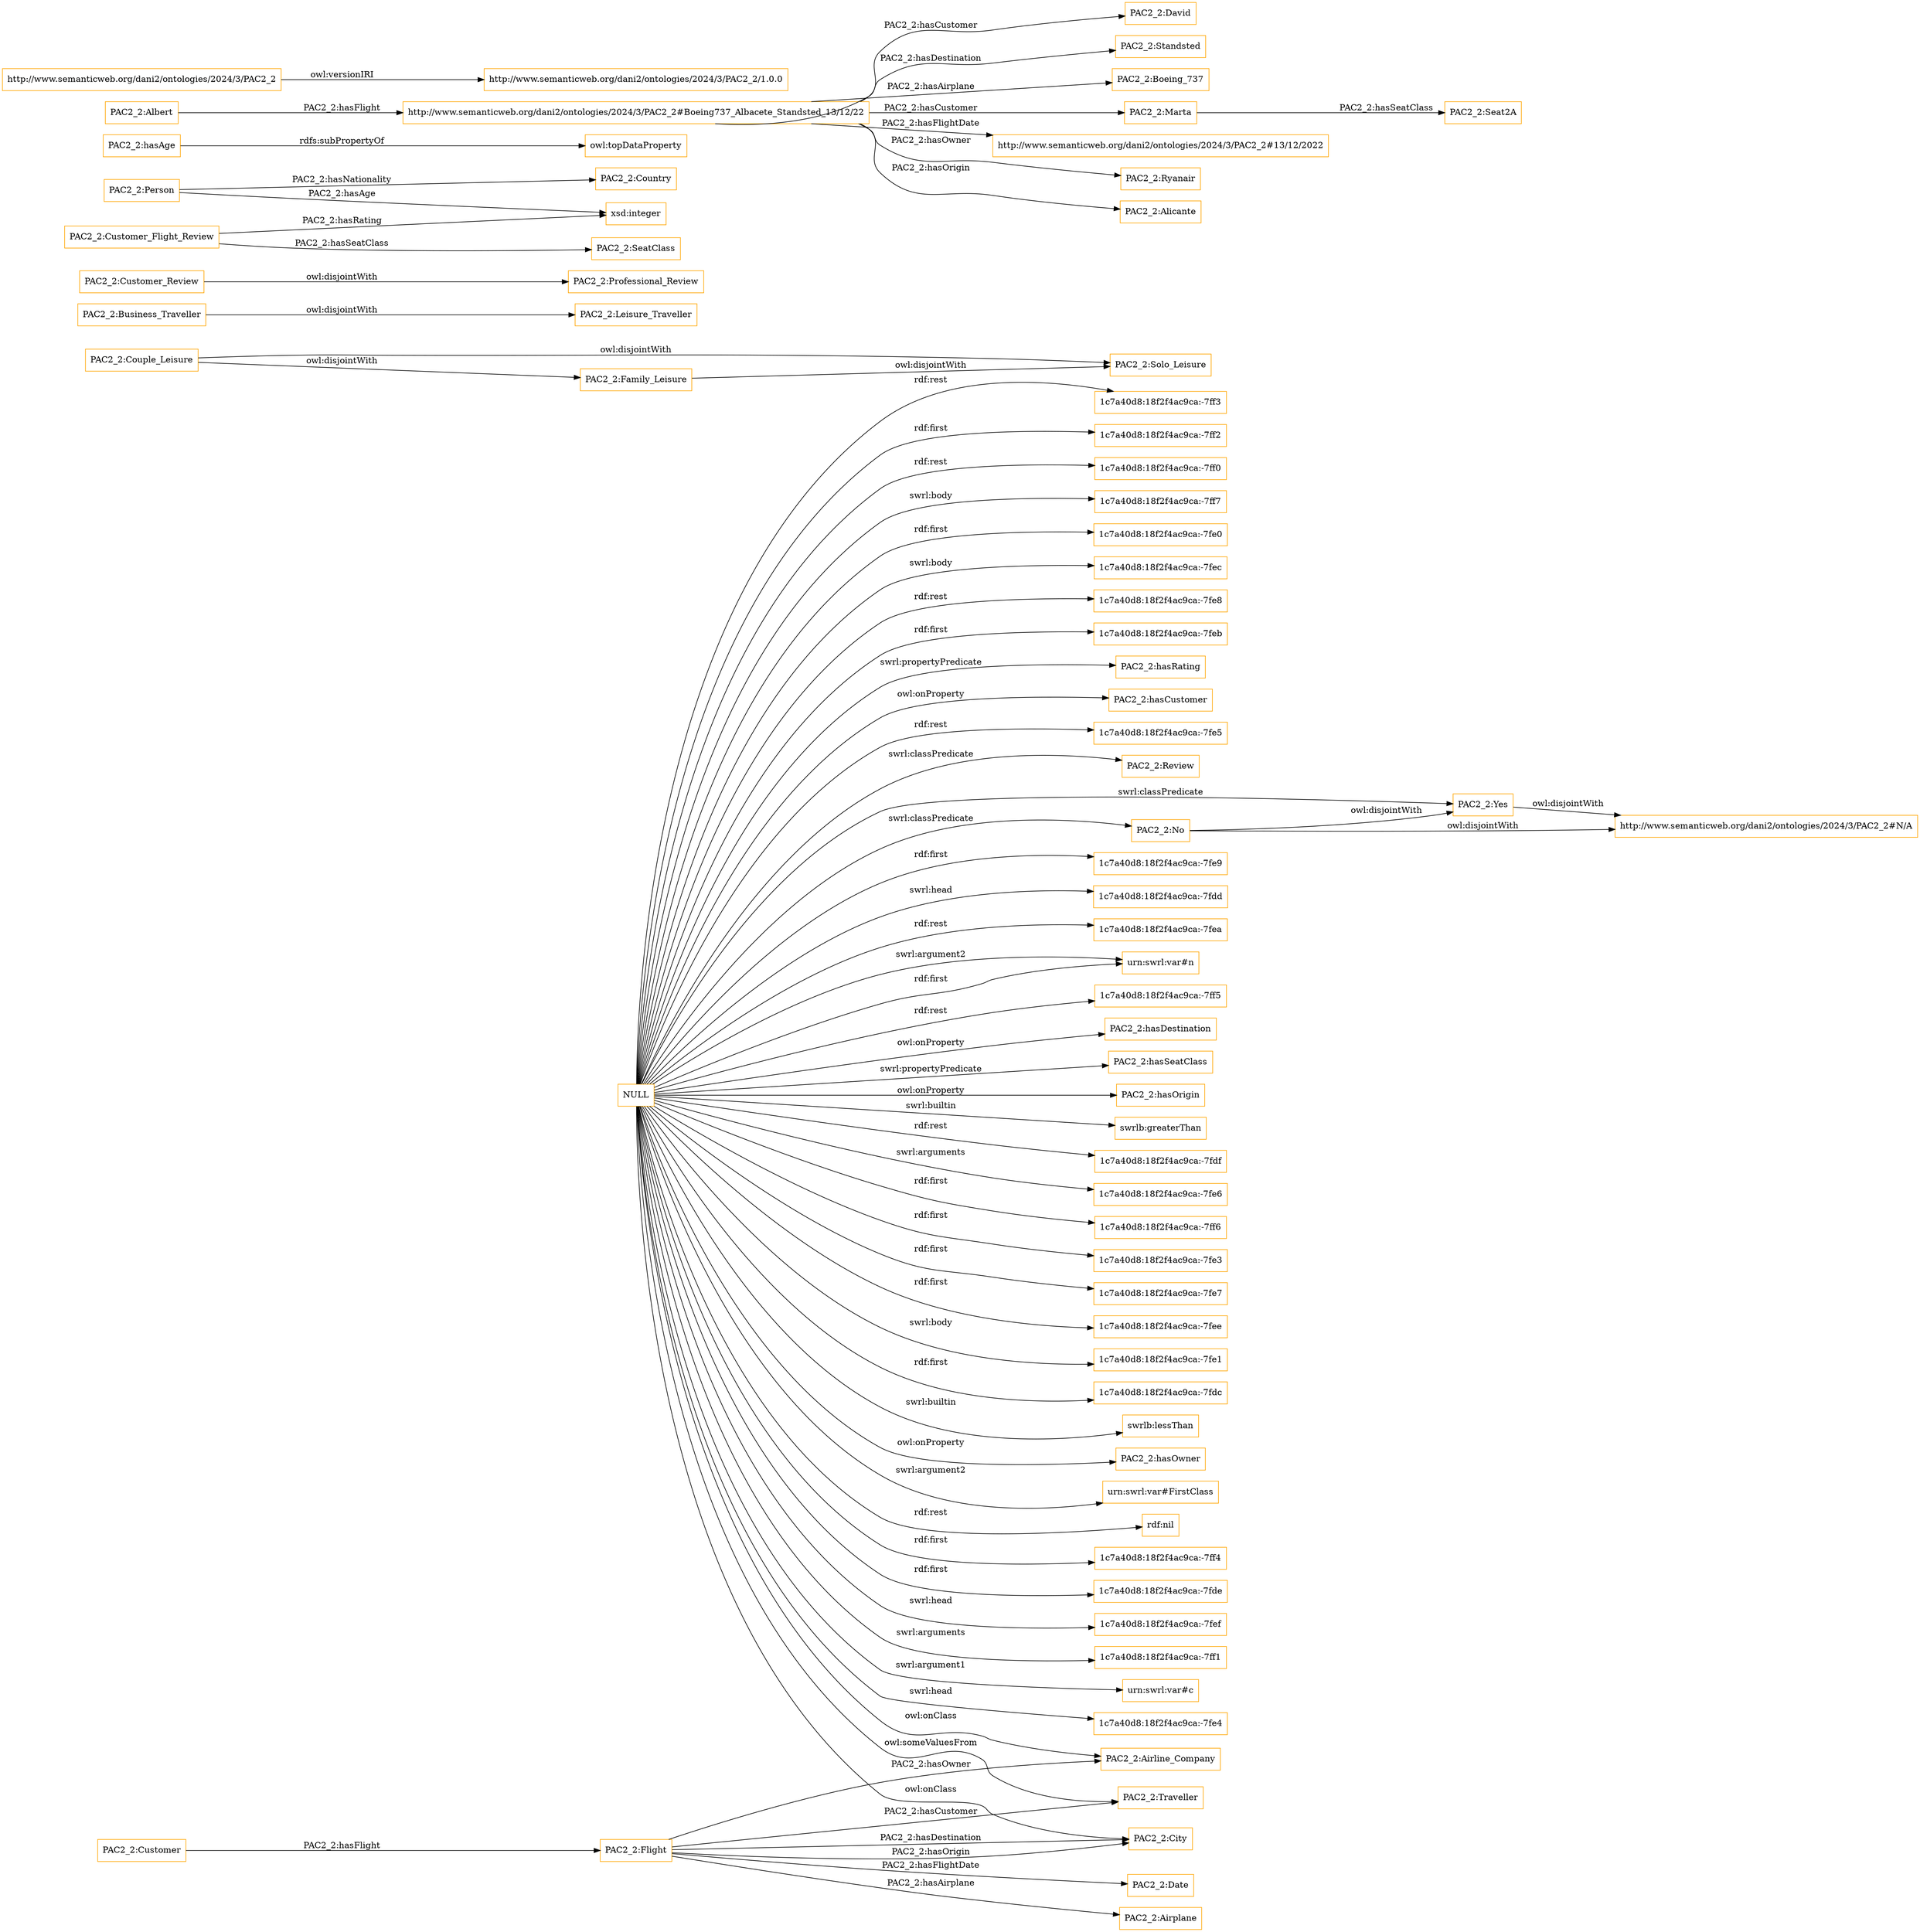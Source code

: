 digraph ar2dtool_diagram { 
rankdir=LR;
size="1501"
node [shape = rectangle, color="orange"]; "PAC2_2:Date" "PAC2_2:Solo_Leisure" "PAC2_2:Airline_Company" "PAC2_2:Airplane" "http://www.semanticweb.org/dani2/ontologies/2024/3/PAC2_2#N/A" "PAC2_2:Leisure_Traveller" "PAC2_2:Professional_Review" "PAC2_2:Review" "PAC2_2:Couple_Leisure" "PAC2_2:Person" "PAC2_2:SeatClass" "PAC2_2:Business_Traveller" "PAC2_2:Flight" "PAC2_2:Traveller" "PAC2_2:Customer_Review" "PAC2_2:Yes" "PAC2_2:Country" "PAC2_2:City" "PAC2_2:Customer" "PAC2_2:Customer_Flight_Review" "PAC2_2:Family_Leisure" "PAC2_2:No" ; /*classes style*/
	"NULL" -> "1c7a40d8:18f2f4ac9ca:-7fe9" [ label = "rdf:first" ];
	"NULL" -> "1c7a40d8:18f2f4ac9ca:-7fdd" [ label = "swrl:head" ];
	"NULL" -> "1c7a40d8:18f2f4ac9ca:-7fea" [ label = "rdf:rest" ];
	"NULL" -> "urn:swrl:var#n" [ label = "rdf:first" ];
	"NULL" -> "urn:swrl:var#n" [ label = "swrl:argument2" ];
	"NULL" -> "1c7a40d8:18f2f4ac9ca:-7ff5" [ label = "rdf:rest" ];
	"NULL" -> "PAC2_2:hasDestination" [ label = "owl:onProperty" ];
	"NULL" -> "PAC2_2:hasSeatClass" [ label = "swrl:propertyPredicate" ];
	"NULL" -> "PAC2_2:hasOrigin" [ label = "owl:onProperty" ];
	"NULL" -> "swrlb:greaterThan" [ label = "swrl:builtin" ];
	"NULL" -> "PAC2_2:Airline_Company" [ label = "owl:onClass" ];
	"NULL" -> "1c7a40d8:18f2f4ac9ca:-7fdf" [ label = "rdf:rest" ];
	"NULL" -> "1c7a40d8:18f2f4ac9ca:-7fe6" [ label = "swrl:arguments" ];
	"NULL" -> "1c7a40d8:18f2f4ac9ca:-7ff6" [ label = "rdf:first" ];
	"NULL" -> "1c7a40d8:18f2f4ac9ca:-7fe3" [ label = "rdf:first" ];
	"NULL" -> "PAC2_2:Yes" [ label = "swrl:classPredicate" ];
	"NULL" -> "1c7a40d8:18f2f4ac9ca:-7fe7" [ label = "rdf:first" ];
	"NULL" -> "PAC2_2:Traveller" [ label = "owl:someValuesFrom" ];
	"NULL" -> "1c7a40d8:18f2f4ac9ca:-7fee" [ label = "rdf:first" ];
	"NULL" -> "1c7a40d8:18f2f4ac9ca:-7fe1" [ label = "swrl:body" ];
	"NULL" -> "1c7a40d8:18f2f4ac9ca:-7fdc" [ label = "rdf:first" ];
	"NULL" -> "swrlb:lessThan" [ label = "swrl:builtin" ];
	"NULL" -> "PAC2_2:hasOwner" [ label = "owl:onProperty" ];
	"NULL" -> "urn:swrl:var#FirstClass" [ label = "swrl:argument2" ];
	"NULL" -> "rdf:nil" [ label = "rdf:rest" ];
	"NULL" -> "1c7a40d8:18f2f4ac9ca:-7ff4" [ label = "rdf:first" ];
	"NULL" -> "1c7a40d8:18f2f4ac9ca:-7fde" [ label = "rdf:first" ];
	"NULL" -> "1c7a40d8:18f2f4ac9ca:-7fef" [ label = "swrl:head" ];
	"NULL" -> "1c7a40d8:18f2f4ac9ca:-7ff1" [ label = "swrl:arguments" ];
	"NULL" -> "PAC2_2:Review" [ label = "swrl:classPredicate" ];
	"NULL" -> "PAC2_2:No" [ label = "swrl:classPredicate" ];
	"NULL" -> "urn:swrl:var#c" [ label = "swrl:argument1" ];
	"NULL" -> "1c7a40d8:18f2f4ac9ca:-7fe4" [ label = "swrl:head" ];
	"NULL" -> "1c7a40d8:18f2f4ac9ca:-7ff3" [ label = "rdf:rest" ];
	"NULL" -> "1c7a40d8:18f2f4ac9ca:-7ff2" [ label = "rdf:first" ];
	"NULL" -> "1c7a40d8:18f2f4ac9ca:-7ff0" [ label = "rdf:rest" ];
	"NULL" -> "1c7a40d8:18f2f4ac9ca:-7ff7" [ label = "swrl:body" ];
	"NULL" -> "1c7a40d8:18f2f4ac9ca:-7fe0" [ label = "rdf:first" ];
	"NULL" -> "PAC2_2:City" [ label = "owl:onClass" ];
	"NULL" -> "1c7a40d8:18f2f4ac9ca:-7fec" [ label = "swrl:body" ];
	"NULL" -> "1c7a40d8:18f2f4ac9ca:-7fe8" [ label = "rdf:rest" ];
	"NULL" -> "1c7a40d8:18f2f4ac9ca:-7feb" [ label = "rdf:first" ];
	"NULL" -> "PAC2_2:hasRating" [ label = "swrl:propertyPredicate" ];
	"NULL" -> "PAC2_2:hasCustomer" [ label = "owl:onProperty" ];
	"NULL" -> "1c7a40d8:18f2f4ac9ca:-7fe5" [ label = "rdf:rest" ];
	"PAC2_2:Family_Leisure" -> "PAC2_2:Solo_Leisure" [ label = "owl:disjointWith" ];
	"PAC2_2:hasAge" -> "owl:topDataProperty" [ label = "rdfs:subPropertyOf" ];
	"PAC2_2:Business_Traveller" -> "PAC2_2:Leisure_Traveller" [ label = "owl:disjointWith" ];
	"PAC2_2:Couple_Leisure" -> "PAC2_2:Solo_Leisure" [ label = "owl:disjointWith" ];
	"PAC2_2:Couple_Leisure" -> "PAC2_2:Family_Leisure" [ label = "owl:disjointWith" ];
	"http://www.semanticweb.org/dani2/ontologies/2024/3/PAC2_2#Boeing737_Albacete_Standsted_13/12/22" -> "PAC2_2:David" [ label = "PAC2_2:hasCustomer" ];
	"http://www.semanticweb.org/dani2/ontologies/2024/3/PAC2_2#Boeing737_Albacete_Standsted_13/12/22" -> "PAC2_2:Standsted" [ label = "PAC2_2:hasDestination" ];
	"http://www.semanticweb.org/dani2/ontologies/2024/3/PAC2_2#Boeing737_Albacete_Standsted_13/12/22" -> "PAC2_2:Boeing_737" [ label = "PAC2_2:hasAirplane" ];
	"http://www.semanticweb.org/dani2/ontologies/2024/3/PAC2_2#Boeing737_Albacete_Standsted_13/12/22" -> "PAC2_2:Marta" [ label = "PAC2_2:hasCustomer" ];
	"http://www.semanticweb.org/dani2/ontologies/2024/3/PAC2_2#Boeing737_Albacete_Standsted_13/12/22" -> "http://www.semanticweb.org/dani2/ontologies/2024/3/PAC2_2#13/12/2022" [ label = "PAC2_2:hasFlightDate" ];
	"http://www.semanticweb.org/dani2/ontologies/2024/3/PAC2_2#Boeing737_Albacete_Standsted_13/12/22" -> "PAC2_2:Ryanair" [ label = "PAC2_2:hasOwner" ];
	"http://www.semanticweb.org/dani2/ontologies/2024/3/PAC2_2#Boeing737_Albacete_Standsted_13/12/22" -> "PAC2_2:Alicante" [ label = "PAC2_2:hasOrigin" ];
	"PAC2_2:Customer_Review" -> "PAC2_2:Professional_Review" [ label = "owl:disjointWith" ];
	"PAC2_2:Marta" -> "PAC2_2:Seat2A" [ label = "PAC2_2:hasSeatClass" ];
	"PAC2_2:Albert" -> "http://www.semanticweb.org/dani2/ontologies/2024/3/PAC2_2#Boeing737_Albacete_Standsted_13/12/22" [ label = "PAC2_2:hasFlight" ];
	"http://www.semanticweb.org/dani2/ontologies/2024/3/PAC2_2" -> "http://www.semanticweb.org/dani2/ontologies/2024/3/PAC2_2/1.0.0" [ label = "owl:versionIRI" ];
	"PAC2_2:No" -> "http://www.semanticweb.org/dani2/ontologies/2024/3/PAC2_2#N/A" [ label = "owl:disjointWith" ];
	"PAC2_2:No" -> "PAC2_2:Yes" [ label = "owl:disjointWith" ];
	"PAC2_2:Yes" -> "http://www.semanticweb.org/dani2/ontologies/2024/3/PAC2_2#N/A" [ label = "owl:disjointWith" ];
	"PAC2_2:Flight" -> "PAC2_2:Date" [ label = "PAC2_2:hasFlightDate" ];
	"PAC2_2:Customer" -> "PAC2_2:Flight" [ label = "PAC2_2:hasFlight" ];
	"PAC2_2:Person" -> "xsd:integer" [ label = "PAC2_2:hasAge" ];
	"PAC2_2:Flight" -> "PAC2_2:Traveller" [ label = "PAC2_2:hasCustomer" ];
	"PAC2_2:Customer_Flight_Review" -> "xsd:integer" [ label = "PAC2_2:hasRating" ];
	"PAC2_2:Flight" -> "PAC2_2:City" [ label = "PAC2_2:hasDestination" ];
	"PAC2_2:Flight" -> "PAC2_2:Airplane" [ label = "PAC2_2:hasAirplane" ];
	"PAC2_2:Person" -> "PAC2_2:Country" [ label = "PAC2_2:hasNationality" ];
	"PAC2_2:Flight" -> "PAC2_2:Airline_Company" [ label = "PAC2_2:hasOwner" ];
	"PAC2_2:Customer_Flight_Review" -> "PAC2_2:SeatClass" [ label = "PAC2_2:hasSeatClass" ];
	"PAC2_2:Flight" -> "PAC2_2:City" [ label = "PAC2_2:hasOrigin" ];

}
